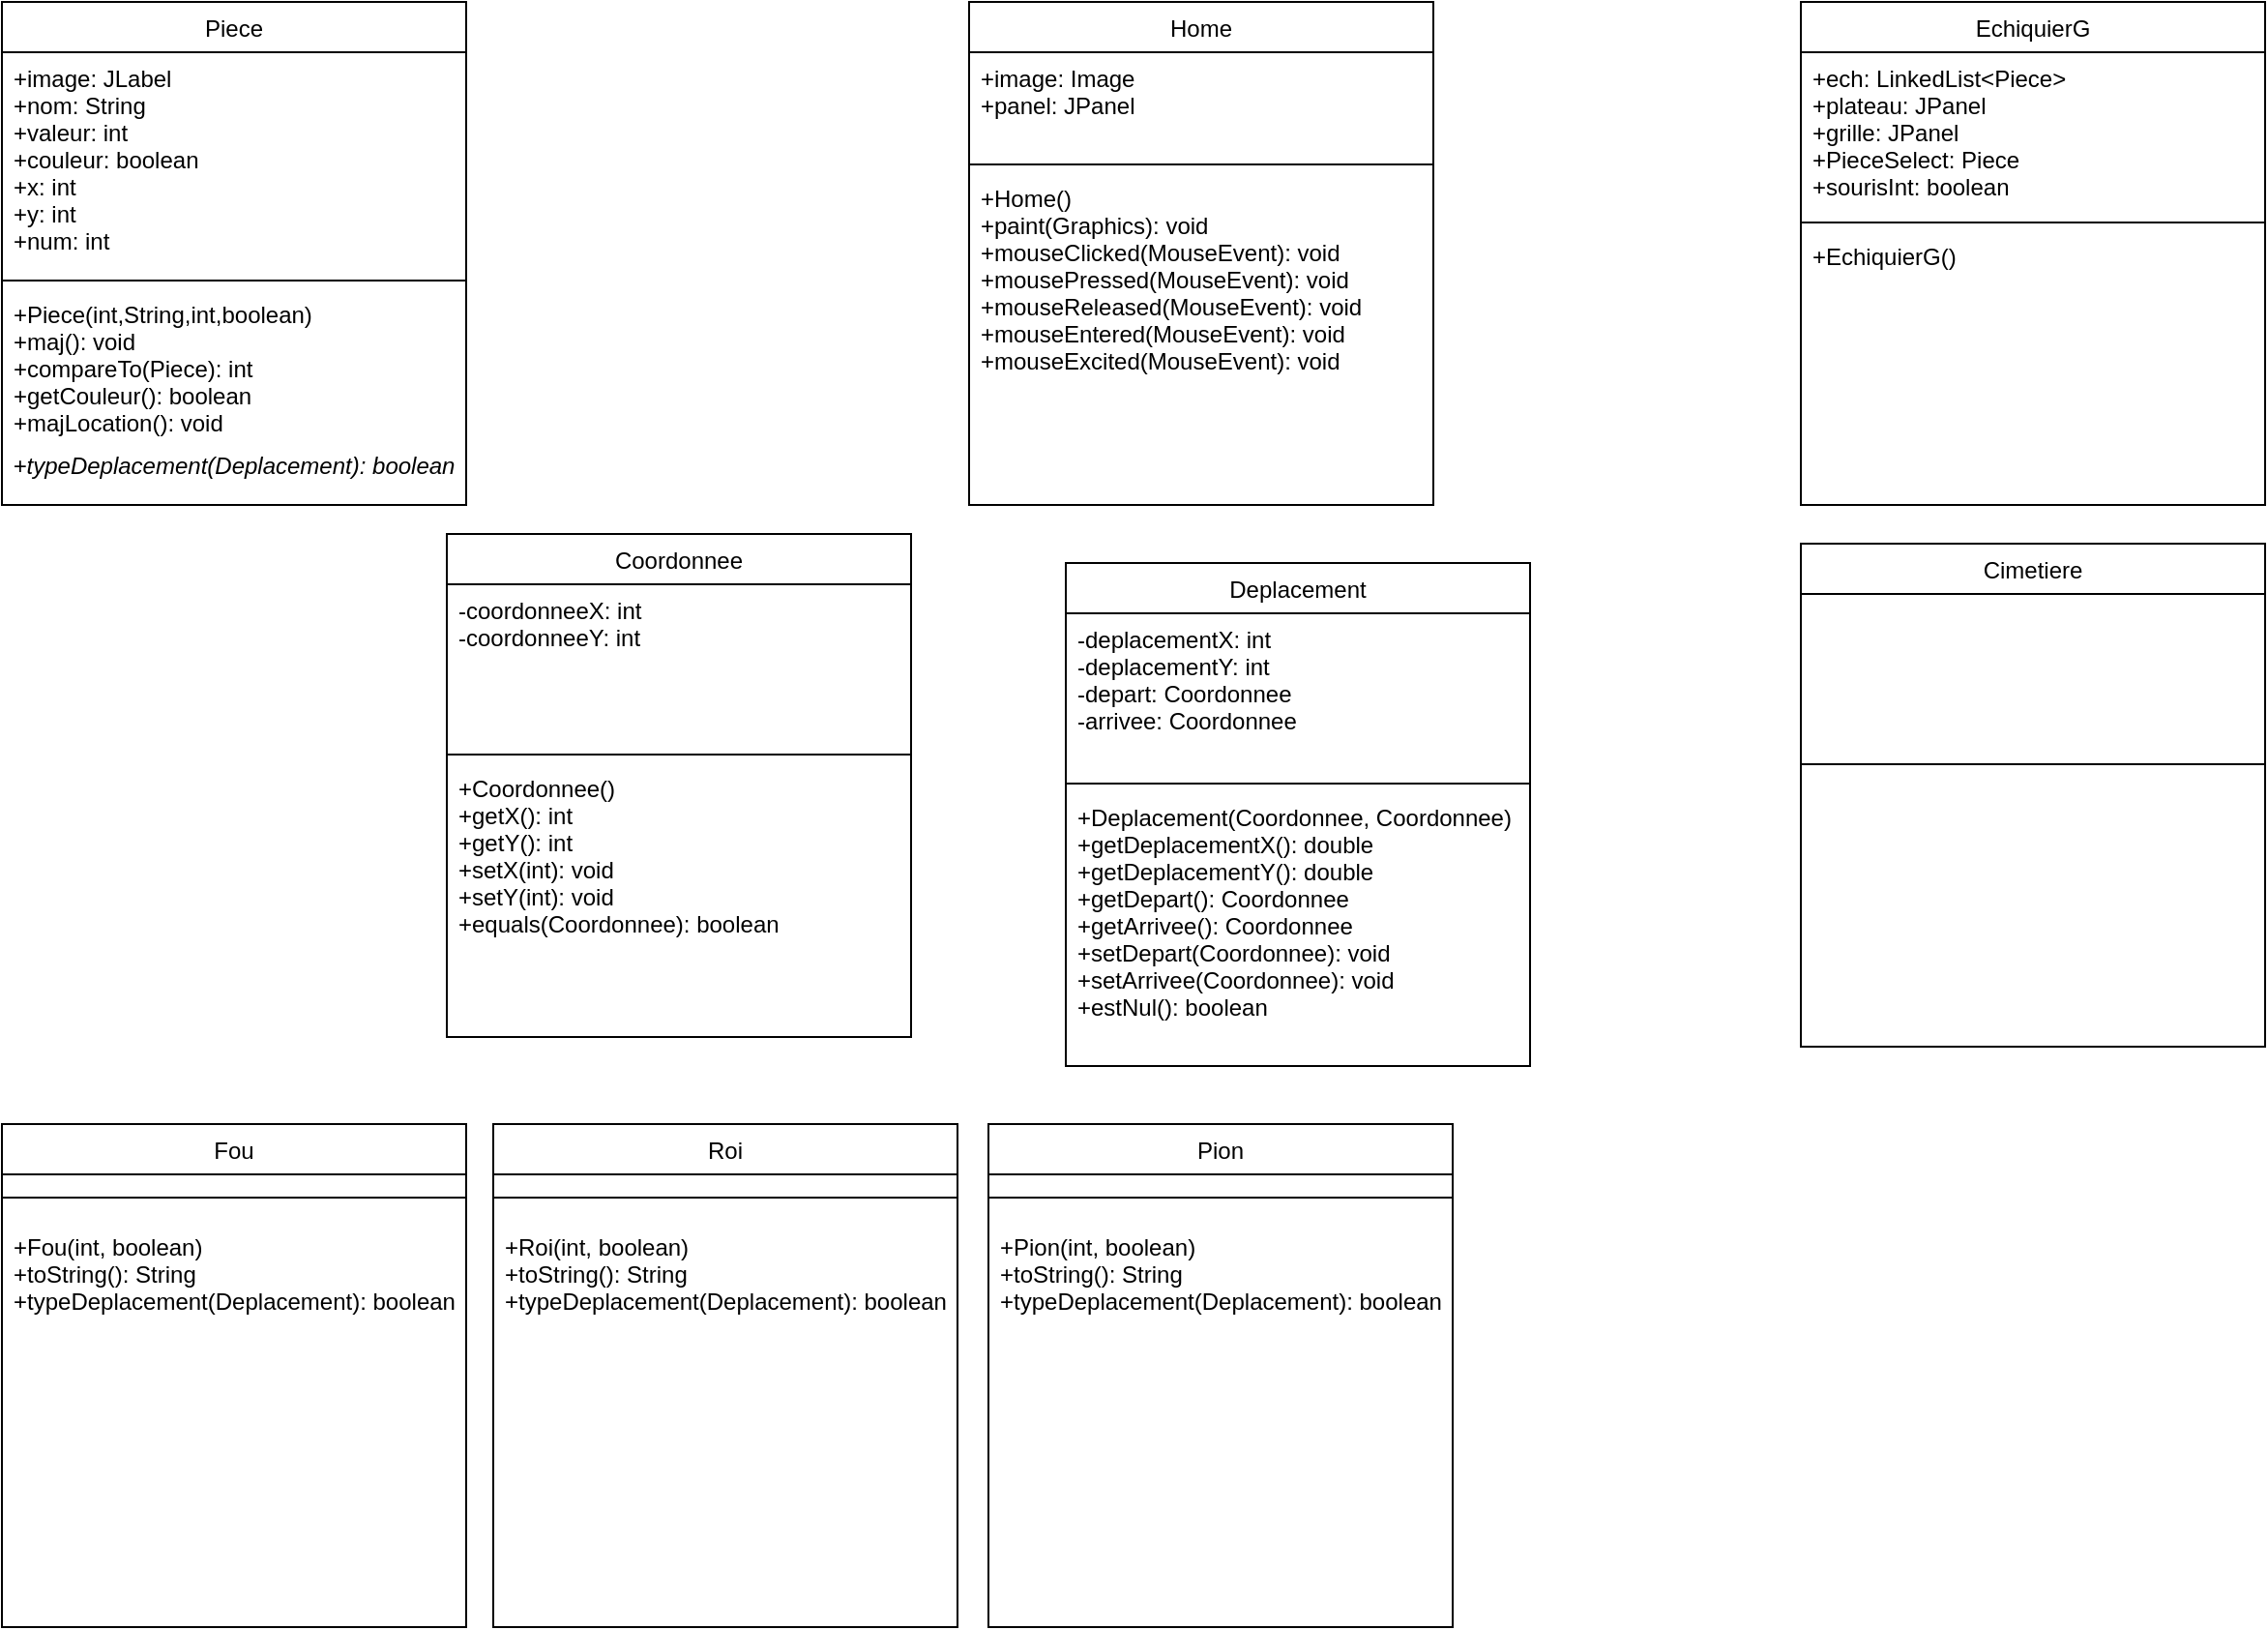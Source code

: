 <mxfile version="14.4.4" type="github">
  <diagram id="C5RBs43oDa-KdzZeNtuy" name="Page-1">
    <mxGraphModel dx="1422" dy="770" grid="1" gridSize="10" guides="1" tooltips="1" connect="1" arrows="1" fold="1" page="1" pageScale="1" pageWidth="827" pageHeight="1169" math="0" shadow="0">
      <root>
        <mxCell id="WIyWlLk6GJQsqaUBKTNV-0" />
        <mxCell id="WIyWlLk6GJQsqaUBKTNV-1" parent="WIyWlLk6GJQsqaUBKTNV-0" />
        <mxCell id="zkfFHV4jXpPFQw0GAbJ--17" value="Piece" style="swimlane;fontStyle=0;align=center;verticalAlign=top;childLayout=stackLayout;horizontal=1;startSize=26;horizontalStack=0;resizeParent=1;resizeLast=0;collapsible=1;marginBottom=0;rounded=0;shadow=0;strokeWidth=1;flipH=1;" parent="WIyWlLk6GJQsqaUBKTNV-1" vertex="1">
          <mxGeometry x="40" y="50" width="240" height="260" as="geometry">
            <mxRectangle x="550" y="140" width="160" height="26" as="alternateBounds" />
          </mxGeometry>
        </mxCell>
        <mxCell id="zkfFHV4jXpPFQw0GAbJ--18" value="+image: JLabel&#xa;+nom: String&#xa;+valeur: int&#xa;+couleur: boolean&#xa;+x: int&#xa;+y: int&#xa;+num: int&#xa;&#xa;" style="text;align=left;verticalAlign=top;spacingLeft=4;spacingRight=4;overflow=hidden;rotatable=0;points=[[0,0.5],[1,0.5]];portConstraint=eastwest;flipH=1;" parent="zkfFHV4jXpPFQw0GAbJ--17" vertex="1">
          <mxGeometry y="26" width="240" height="114" as="geometry" />
        </mxCell>
        <mxCell id="zkfFHV4jXpPFQw0GAbJ--23" value="" style="line;html=1;strokeWidth=1;align=left;verticalAlign=middle;spacingTop=-1;spacingLeft=3;spacingRight=3;rotatable=0;labelPosition=right;points=[];portConstraint=eastwest;flipH=1;" parent="zkfFHV4jXpPFQw0GAbJ--17" vertex="1">
          <mxGeometry y="140" width="240" height="8" as="geometry" />
        </mxCell>
        <mxCell id="zkfFHV4jXpPFQw0GAbJ--24" value="+Piece(int,String,int,boolean)&#xa;+maj(): void&#xa;+compareTo(Piece): int&#xa;+getCouleur(): boolean&#xa;+majLocation(): void&#xa;&#xa;&#xa;" style="text;align=left;verticalAlign=top;spacingLeft=4;spacingRight=4;overflow=hidden;rotatable=0;points=[[0,0.5],[1,0.5]];portConstraint=eastwest;fontStyle=0;flipH=1;" parent="zkfFHV4jXpPFQw0GAbJ--17" vertex="1">
          <mxGeometry y="148" width="240" height="82" as="geometry" />
        </mxCell>
        <mxCell id="YLITJ_lwk_BPIG0VDqPJ-0" value="&lt;i&gt;+typeDeplacement(Deplacement): boolean&lt;/i&gt;" style="text;html=1;strokeColor=none;fillColor=none;align=center;verticalAlign=middle;whiteSpace=wrap;rounded=0;flipH=1;" vertex="1" parent="zkfFHV4jXpPFQw0GAbJ--17">
          <mxGeometry y="230" width="240" height="20" as="geometry" />
        </mxCell>
        <mxCell id="YLITJ_lwk_BPIG0VDqPJ-1" value="Home" style="swimlane;fontStyle=0;align=center;verticalAlign=top;childLayout=stackLayout;horizontal=1;startSize=26;horizontalStack=0;resizeParent=1;resizeLast=0;collapsible=1;marginBottom=0;rounded=0;shadow=0;strokeWidth=1;" vertex="1" parent="WIyWlLk6GJQsqaUBKTNV-1">
          <mxGeometry x="540" y="50" width="240" height="260" as="geometry">
            <mxRectangle x="550" y="140" width="160" height="26" as="alternateBounds" />
          </mxGeometry>
        </mxCell>
        <mxCell id="YLITJ_lwk_BPIG0VDqPJ-2" value="+image: Image&#xa;+panel: JPanel&#xa;&#xa;&#xa;" style="text;align=left;verticalAlign=top;spacingLeft=4;spacingRight=4;overflow=hidden;rotatable=0;points=[[0,0.5],[1,0.5]];portConstraint=eastwest;" vertex="1" parent="YLITJ_lwk_BPIG0VDqPJ-1">
          <mxGeometry y="26" width="240" height="54" as="geometry" />
        </mxCell>
        <mxCell id="YLITJ_lwk_BPIG0VDqPJ-3" value="" style="line;html=1;strokeWidth=1;align=left;verticalAlign=middle;spacingTop=-1;spacingLeft=3;spacingRight=3;rotatable=0;labelPosition=right;points=[];portConstraint=eastwest;" vertex="1" parent="YLITJ_lwk_BPIG0VDqPJ-1">
          <mxGeometry y="80" width="240" height="8" as="geometry" />
        </mxCell>
        <mxCell id="YLITJ_lwk_BPIG0VDqPJ-4" value="+Home()&#xa;+paint(Graphics): void&#xa;+mouseClicked(MouseEvent): void&#xa;+mousePressed(MouseEvent): void&#xa;+mouseReleased(MouseEvent): void&#xa;+mouseEntered(MouseEvent): void&#xa;+mouseExcited(MouseEvent): void&#xa;&#xa;&#xa;" style="text;align=left;verticalAlign=top;spacingLeft=4;spacingRight=4;overflow=hidden;rotatable=0;points=[[0,0.5],[1,0.5]];portConstraint=eastwest;fontStyle=0" vertex="1" parent="YLITJ_lwk_BPIG0VDqPJ-1">
          <mxGeometry y="88" width="240" height="162" as="geometry" />
        </mxCell>
        <mxCell id="YLITJ_lwk_BPIG0VDqPJ-6" value="EchiquierG" style="swimlane;fontStyle=0;align=center;verticalAlign=top;childLayout=stackLayout;horizontal=1;startSize=26;horizontalStack=0;resizeParent=1;resizeLast=0;collapsible=1;marginBottom=0;rounded=0;shadow=0;strokeWidth=1;" vertex="1" parent="WIyWlLk6GJQsqaUBKTNV-1">
          <mxGeometry x="970" y="50" width="240" height="260" as="geometry">
            <mxRectangle x="550" y="140" width="160" height="26" as="alternateBounds" />
          </mxGeometry>
        </mxCell>
        <mxCell id="YLITJ_lwk_BPIG0VDqPJ-7" value="+ech: LinkedList&lt;Piece&gt;&#xa;+plateau: JPanel&#xa;+grille: JPanel&#xa;+PieceSelect: Piece&#xa;+sourisInt: boolean&#xa;&#xa;&#xa;&#xa;" style="text;align=left;verticalAlign=top;spacingLeft=4;spacingRight=4;overflow=hidden;rotatable=0;points=[[0,0.5],[1,0.5]];portConstraint=eastwest;" vertex="1" parent="YLITJ_lwk_BPIG0VDqPJ-6">
          <mxGeometry y="26" width="240" height="84" as="geometry" />
        </mxCell>
        <mxCell id="YLITJ_lwk_BPIG0VDqPJ-8" value="" style="line;html=1;strokeWidth=1;align=left;verticalAlign=middle;spacingTop=-1;spacingLeft=3;spacingRight=3;rotatable=0;labelPosition=right;points=[];portConstraint=eastwest;" vertex="1" parent="YLITJ_lwk_BPIG0VDqPJ-6">
          <mxGeometry y="110" width="240" height="8" as="geometry" />
        </mxCell>
        <mxCell id="YLITJ_lwk_BPIG0VDqPJ-9" value="+EchiquierG()&#xa;&#xa;&#xa;&#xa;" style="text;align=left;verticalAlign=top;spacingLeft=4;spacingRight=4;overflow=hidden;rotatable=0;points=[[0,0.5],[1,0.5]];portConstraint=eastwest;fontStyle=0" vertex="1" parent="YLITJ_lwk_BPIG0VDqPJ-6">
          <mxGeometry y="118" width="240" height="142" as="geometry" />
        </mxCell>
        <mxCell id="YLITJ_lwk_BPIG0VDqPJ-10" value="Coordonnee" style="swimlane;fontStyle=0;align=center;verticalAlign=top;childLayout=stackLayout;horizontal=1;startSize=26;horizontalStack=0;resizeParent=1;resizeLast=0;collapsible=1;marginBottom=0;rounded=0;shadow=0;strokeWidth=1;" vertex="1" parent="WIyWlLk6GJQsqaUBKTNV-1">
          <mxGeometry x="270" y="325" width="240" height="260" as="geometry">
            <mxRectangle x="550" y="140" width="160" height="26" as="alternateBounds" />
          </mxGeometry>
        </mxCell>
        <mxCell id="YLITJ_lwk_BPIG0VDqPJ-11" value="-coordonneeX: int&#xa;-coordonneeY: int" style="text;align=left;verticalAlign=top;spacingLeft=4;spacingRight=4;overflow=hidden;rotatable=0;points=[[0,0.5],[1,0.5]];portConstraint=eastwest;" vertex="1" parent="YLITJ_lwk_BPIG0VDqPJ-10">
          <mxGeometry y="26" width="240" height="84" as="geometry" />
        </mxCell>
        <mxCell id="YLITJ_lwk_BPIG0VDqPJ-12" value="" style="line;html=1;strokeWidth=1;align=left;verticalAlign=middle;spacingTop=-1;spacingLeft=3;spacingRight=3;rotatable=0;labelPosition=right;points=[];portConstraint=eastwest;" vertex="1" parent="YLITJ_lwk_BPIG0VDqPJ-10">
          <mxGeometry y="110" width="240" height="8" as="geometry" />
        </mxCell>
        <mxCell id="YLITJ_lwk_BPIG0VDqPJ-13" value="+Coordonnee()&#xa;+getX(): int&#xa;+getY(): int&#xa;+setX(int): void&#xa;+setY(int): void&#xa;+equals(Coordonnee): boolean&#xa;" style="text;align=left;verticalAlign=top;spacingLeft=4;spacingRight=4;overflow=hidden;rotatable=0;points=[[0,0.5],[1,0.5]];portConstraint=eastwest;fontStyle=0" vertex="1" parent="YLITJ_lwk_BPIG0VDqPJ-10">
          <mxGeometry y="118" width="240" height="142" as="geometry" />
        </mxCell>
        <mxCell id="YLITJ_lwk_BPIG0VDqPJ-14" value="Deplacement" style="swimlane;fontStyle=0;align=center;verticalAlign=top;childLayout=stackLayout;horizontal=1;startSize=26;horizontalStack=0;resizeParent=1;resizeLast=0;collapsible=1;marginBottom=0;rounded=0;shadow=0;strokeWidth=1;" vertex="1" parent="WIyWlLk6GJQsqaUBKTNV-1">
          <mxGeometry x="590" y="340" width="240" height="260" as="geometry">
            <mxRectangle x="550" y="140" width="160" height="26" as="alternateBounds" />
          </mxGeometry>
        </mxCell>
        <mxCell id="YLITJ_lwk_BPIG0VDqPJ-15" value="-deplacementX: int&#xa;-deplacementY: int&#xa;-depart: Coordonnee&#xa;-arrivee: Coordonnee&#xa;" style="text;align=left;verticalAlign=top;spacingLeft=4;spacingRight=4;overflow=hidden;rotatable=0;points=[[0,0.5],[1,0.5]];portConstraint=eastwest;" vertex="1" parent="YLITJ_lwk_BPIG0VDqPJ-14">
          <mxGeometry y="26" width="240" height="84" as="geometry" />
        </mxCell>
        <mxCell id="YLITJ_lwk_BPIG0VDqPJ-16" value="" style="line;html=1;strokeWidth=1;align=left;verticalAlign=middle;spacingTop=-1;spacingLeft=3;spacingRight=3;rotatable=0;labelPosition=right;points=[];portConstraint=eastwest;" vertex="1" parent="YLITJ_lwk_BPIG0VDqPJ-14">
          <mxGeometry y="110" width="240" height="8" as="geometry" />
        </mxCell>
        <mxCell id="YLITJ_lwk_BPIG0VDqPJ-17" value="+Deplacement(Coordonnee, Coordonnee)&#xa;+getDeplacementX(): double&#xa;+getDeplacementY(): double&#xa;+getDepart(): Coordonnee&#xa;+getArrivee(): Coordonnee&#xa;+setDepart(Coordonnee): void&#xa;+setArrivee(Coordonnee): void&#xa;+estNul(): boolean&#xa;" style="text;align=left;verticalAlign=top;spacingLeft=4;spacingRight=4;overflow=hidden;rotatable=0;points=[[0,0.5],[1,0.5]];portConstraint=eastwest;fontStyle=0" vertex="1" parent="YLITJ_lwk_BPIG0VDqPJ-14">
          <mxGeometry y="118" width="240" height="142" as="geometry" />
        </mxCell>
        <mxCell id="YLITJ_lwk_BPIG0VDqPJ-18" value="Cimetiere" style="swimlane;fontStyle=0;align=center;verticalAlign=top;childLayout=stackLayout;horizontal=1;startSize=26;horizontalStack=0;resizeParent=1;resizeLast=0;collapsible=1;marginBottom=0;rounded=0;shadow=0;strokeWidth=1;" vertex="1" parent="WIyWlLk6GJQsqaUBKTNV-1">
          <mxGeometry x="970" y="330" width="240" height="260" as="geometry">
            <mxRectangle x="550" y="140" width="160" height="26" as="alternateBounds" />
          </mxGeometry>
        </mxCell>
        <mxCell id="YLITJ_lwk_BPIG0VDqPJ-19" value="&#xa;&#xa;&#xa;" style="text;align=left;verticalAlign=top;spacingLeft=4;spacingRight=4;overflow=hidden;rotatable=0;points=[[0,0.5],[1,0.5]];portConstraint=eastwest;" vertex="1" parent="YLITJ_lwk_BPIG0VDqPJ-18">
          <mxGeometry y="26" width="240" height="84" as="geometry" />
        </mxCell>
        <mxCell id="YLITJ_lwk_BPIG0VDqPJ-20" value="" style="line;html=1;strokeWidth=1;align=left;verticalAlign=middle;spacingTop=-1;spacingLeft=3;spacingRight=3;rotatable=0;labelPosition=right;points=[];portConstraint=eastwest;" vertex="1" parent="YLITJ_lwk_BPIG0VDqPJ-18">
          <mxGeometry y="110" width="240" height="8" as="geometry" />
        </mxCell>
        <mxCell id="YLITJ_lwk_BPIG0VDqPJ-27" value="Fou" style="swimlane;fontStyle=0;align=center;verticalAlign=top;childLayout=stackLayout;horizontal=1;startSize=26;horizontalStack=0;resizeParent=1;resizeLast=0;collapsible=1;marginBottom=0;rounded=0;shadow=0;strokeWidth=1;" vertex="1" parent="WIyWlLk6GJQsqaUBKTNV-1">
          <mxGeometry x="40" y="630" width="240" height="260" as="geometry">
            <mxRectangle x="550" y="140" width="160" height="26" as="alternateBounds" />
          </mxGeometry>
        </mxCell>
        <mxCell id="YLITJ_lwk_BPIG0VDqPJ-29" value="" style="line;html=1;strokeWidth=1;align=left;verticalAlign=middle;spacingTop=-1;spacingLeft=3;spacingRight=3;rotatable=0;labelPosition=right;points=[];portConstraint=eastwest;" vertex="1" parent="YLITJ_lwk_BPIG0VDqPJ-27">
          <mxGeometry y="26" width="240" height="24" as="geometry" />
        </mxCell>
        <mxCell id="YLITJ_lwk_BPIG0VDqPJ-30" value="+Fou(int, boolean)&#xa;+toString(): String&#xa;+typeDeplacement(Deplacement): boolean&#xa;" style="text;align=left;verticalAlign=top;spacingLeft=4;spacingRight=4;overflow=hidden;rotatable=0;points=[[0,0.5],[1,0.5]];portConstraint=eastwest;fontStyle=0" vertex="1" parent="YLITJ_lwk_BPIG0VDqPJ-27">
          <mxGeometry y="50" width="240" height="142" as="geometry" />
        </mxCell>
        <mxCell id="YLITJ_lwk_BPIG0VDqPJ-31" value="Roi" style="swimlane;fontStyle=0;align=center;verticalAlign=top;childLayout=stackLayout;horizontal=1;startSize=26;horizontalStack=0;resizeParent=1;resizeLast=0;collapsible=1;marginBottom=0;rounded=0;shadow=0;strokeWidth=1;" vertex="1" parent="WIyWlLk6GJQsqaUBKTNV-1">
          <mxGeometry x="294" y="630" width="240" height="260" as="geometry">
            <mxRectangle x="550" y="140" width="160" height="26" as="alternateBounds" />
          </mxGeometry>
        </mxCell>
        <mxCell id="YLITJ_lwk_BPIG0VDqPJ-32" value="" style="line;html=1;strokeWidth=1;align=left;verticalAlign=middle;spacingTop=-1;spacingLeft=3;spacingRight=3;rotatable=0;labelPosition=right;points=[];portConstraint=eastwest;" vertex="1" parent="YLITJ_lwk_BPIG0VDqPJ-31">
          <mxGeometry y="26" width="240" height="24" as="geometry" />
        </mxCell>
        <mxCell id="YLITJ_lwk_BPIG0VDqPJ-33" value="+Roi(int, boolean)&#xa;+toString(): String&#xa;+typeDeplacement(Deplacement): boolean&#xa;" style="text;align=left;verticalAlign=top;spacingLeft=4;spacingRight=4;overflow=hidden;rotatable=0;points=[[0,0.5],[1,0.5]];portConstraint=eastwest;fontStyle=0" vertex="1" parent="YLITJ_lwk_BPIG0VDqPJ-31">
          <mxGeometry y="50" width="240" height="142" as="geometry" />
        </mxCell>
        <mxCell id="YLITJ_lwk_BPIG0VDqPJ-34" value="Pion" style="swimlane;fontStyle=0;align=center;verticalAlign=top;childLayout=stackLayout;horizontal=1;startSize=26;horizontalStack=0;resizeParent=1;resizeLast=0;collapsible=1;marginBottom=0;rounded=0;shadow=0;strokeWidth=1;" vertex="1" parent="WIyWlLk6GJQsqaUBKTNV-1">
          <mxGeometry x="550" y="630" width="240" height="260" as="geometry">
            <mxRectangle x="550" y="140" width="160" height="26" as="alternateBounds" />
          </mxGeometry>
        </mxCell>
        <mxCell id="YLITJ_lwk_BPIG0VDqPJ-35" value="" style="line;html=1;strokeWidth=1;align=left;verticalAlign=middle;spacingTop=-1;spacingLeft=3;spacingRight=3;rotatable=0;labelPosition=right;points=[];portConstraint=eastwest;" vertex="1" parent="YLITJ_lwk_BPIG0VDqPJ-34">
          <mxGeometry y="26" width="240" height="24" as="geometry" />
        </mxCell>
        <mxCell id="YLITJ_lwk_BPIG0VDqPJ-36" value="+Pion(int, boolean)&#xa;+toString(): String&#xa;+typeDeplacement(Deplacement): boolean&#xa;" style="text;align=left;verticalAlign=top;spacingLeft=4;spacingRight=4;overflow=hidden;rotatable=0;points=[[0,0.5],[1,0.5]];portConstraint=eastwest;fontStyle=0" vertex="1" parent="YLITJ_lwk_BPIG0VDqPJ-34">
          <mxGeometry y="50" width="240" height="142" as="geometry" />
        </mxCell>
      </root>
    </mxGraphModel>
  </diagram>
</mxfile>
